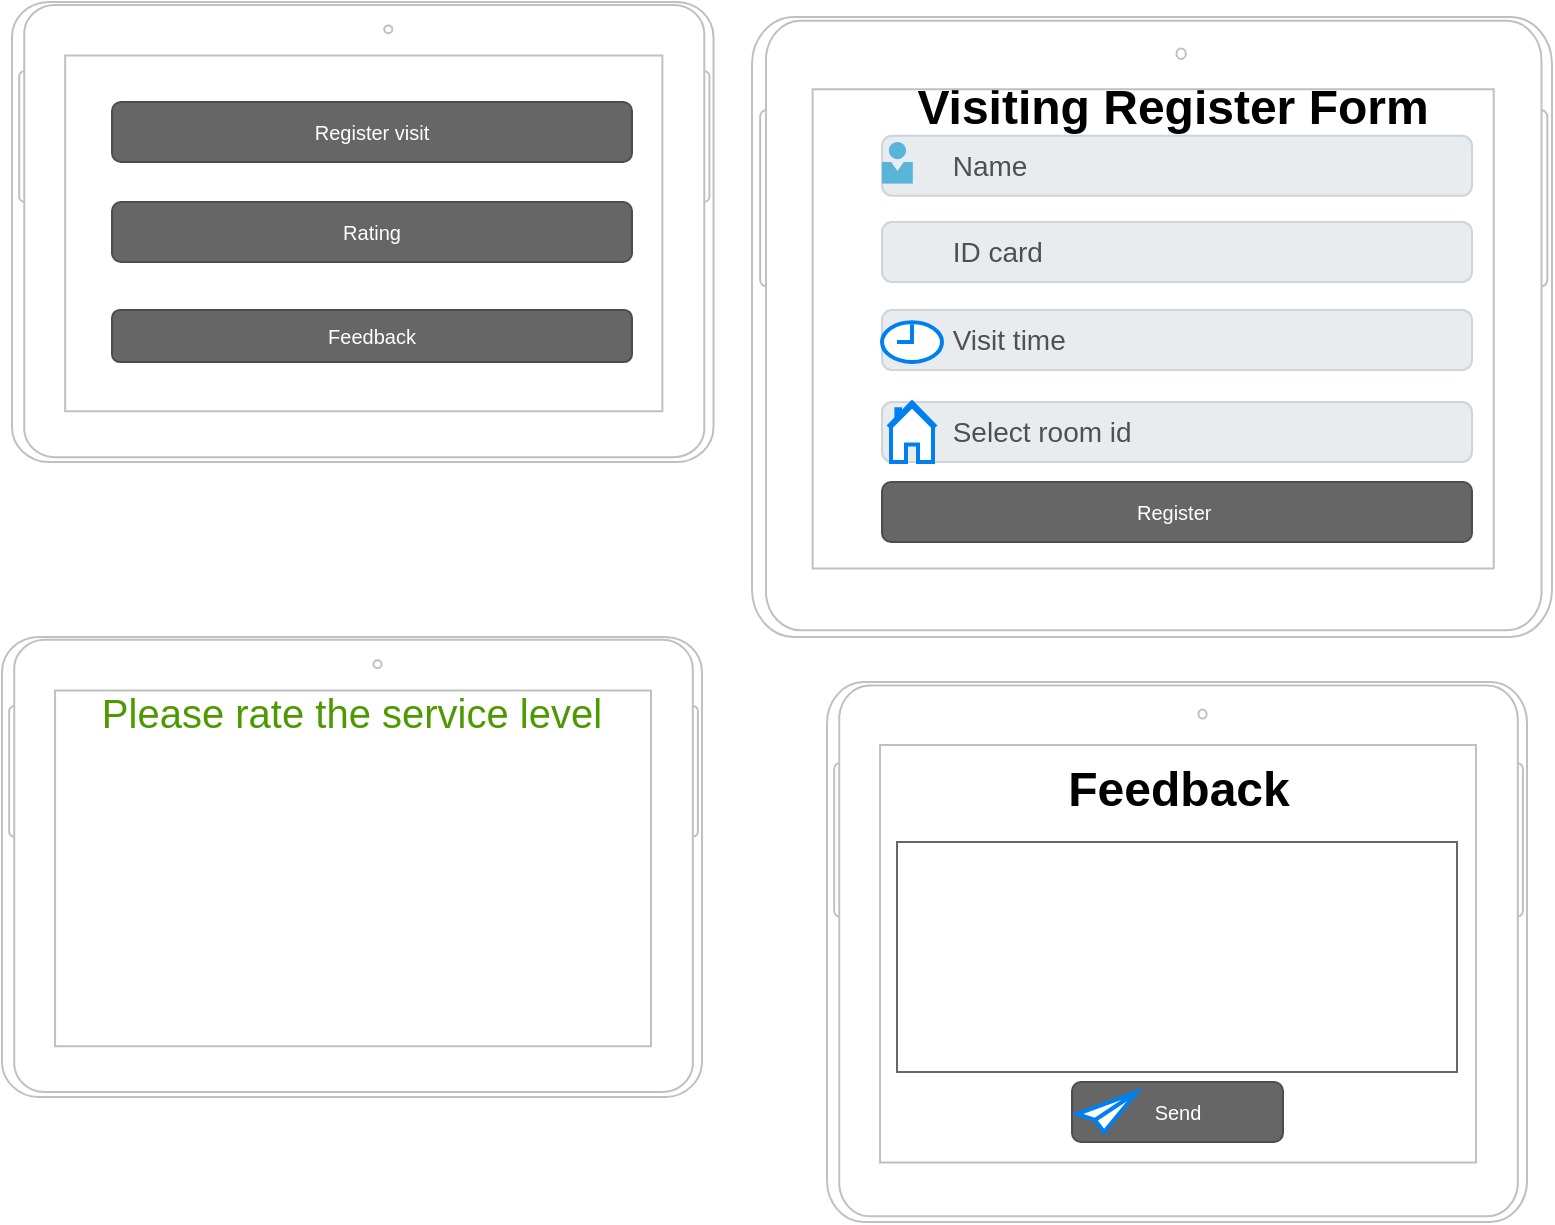 <mxfile version="21.0.6" type="github">
  <diagram name="Page-1" id="ERA9clVWiJN9jm6EAOTU">
    <mxGraphModel dx="1050" dy="549" grid="1" gridSize="10" guides="1" tooltips="1" connect="1" arrows="1" fold="1" page="1" pageScale="1" pageWidth="850" pageHeight="1100" math="0" shadow="0">
      <root>
        <mxCell id="0" />
        <mxCell id="1" parent="0" />
        <mxCell id="GEdyw78trVJxSbKYEeHb-15" value="&amp;nbsp; &amp;nbsp; &amp;nbsp; Name" style="html=1;shadow=0;dashed=0;shape=mxgraph.bootstrap.rrect;rSize=5;strokeColor=#CED4DA;strokeWidth=1;fillColor=#E9ECEF;fontColor=#505050;whiteSpace=wrap;align=left;verticalAlign=middle;spacingLeft=10;fontSize=14;" parent="1" vertex="1">
          <mxGeometry x="605" y="176.88" width="295" height="30" as="geometry" />
        </mxCell>
        <mxCell id="GEdyw78trVJxSbKYEeHb-16" value="&amp;nbsp; &amp;nbsp; &amp;nbsp; ID card" style="html=1;shadow=0;dashed=0;shape=mxgraph.bootstrap.rrect;rSize=5;strokeColor=#CED4DA;strokeWidth=1;fillColor=#E9ECEF;fontColor=#505050;whiteSpace=wrap;align=left;verticalAlign=middle;spacingLeft=10;fontSize=14;" parent="1" vertex="1">
          <mxGeometry x="605" y="220" width="295" height="30" as="geometry" />
        </mxCell>
        <mxCell id="GEdyw78trVJxSbKYEeHb-17" value="&amp;nbsp; &amp;nbsp; &amp;nbsp; Visit time" style="html=1;shadow=0;dashed=0;shape=mxgraph.bootstrap.rrect;rSize=5;strokeColor=#CED4DA;strokeWidth=1;fillColor=#E9ECEF;fontColor=#505050;whiteSpace=wrap;align=left;verticalAlign=middle;spacingLeft=10;fontSize=14;" parent="1" vertex="1">
          <mxGeometry x="605" y="264" width="295" height="30" as="geometry" />
        </mxCell>
        <mxCell id="GEdyw78trVJxSbKYEeHb-19" value="&amp;nbsp; &amp;nbsp; &amp;nbsp; Select room id" style="html=1;shadow=0;dashed=0;shape=mxgraph.bootstrap.rrect;rSize=5;strokeColor=#CED4DA;strokeWidth=1;fillColor=#E9ECEF;fontColor=#505050;whiteSpace=wrap;align=left;verticalAlign=middle;spacingLeft=10;fontSize=14;" parent="1" vertex="1">
          <mxGeometry x="605" y="310" width="295" height="30" as="geometry" />
        </mxCell>
        <mxCell id="GEdyw78trVJxSbKYEeHb-20" value="" style="shape=image;html=1;verticalAlign=top;verticalLabelPosition=bottom;labelBackgroundColor=#ffffff;imageAspect=0;aspect=fixed;image=https://cdn2.iconfinder.com/data/icons/navigation-set-arrows-part-two/32/Arrow_Drop_Down_Circle-128.png" parent="1" vertex="1">
          <mxGeometry x="863" y="313" width="24" height="24" as="geometry" />
        </mxCell>
        <mxCell id="GEdyw78trVJxSbKYEeHb-23" value="" style="shape=image;html=1;verticalAlign=top;verticalLabelPosition=bottom;labelBackgroundColor=#ffffff;imageAspect=0;aspect=fixed;image=https://cdn1.iconfinder.com/data/icons/unicons-line-vol-5/24/sad-128.png" parent="1" vertex="1">
          <mxGeometry x="350" y="515" width="70" height="70" as="geometry" />
        </mxCell>
        <mxCell id="GEdyw78trVJxSbKYEeHb-24" value="" style="shape=image;html=1;verticalAlign=top;verticalLabelPosition=bottom;labelBackgroundColor=#ffffff;imageAspect=0;aspect=fixed;image=https://cdn1.iconfinder.com/data/icons/unicons-line-vol-1/24/angry-128.png" parent="1" vertex="1">
          <mxGeometry x="200" y="515" width="70" height="70" as="geometry" />
        </mxCell>
        <mxCell id="GEdyw78trVJxSbKYEeHb-25" value="" style="shape=image;html=1;verticalAlign=top;verticalLabelPosition=bottom;labelBackgroundColor=#ffffff;imageAspect=0;aspect=fixed;image=https://cdn1.iconfinder.com/data/icons/unicons-line-vol-5/24/smile-beam-128.png" parent="1" vertex="1">
          <mxGeometry x="420" y="515" width="70" height="70" as="geometry" />
        </mxCell>
        <mxCell id="GEdyw78trVJxSbKYEeHb-26" value="" style="shape=image;html=1;verticalAlign=top;verticalLabelPosition=bottom;labelBackgroundColor=#ffffff;imageAspect=0;aspect=fixed;image=https://cdn1.iconfinder.com/data/icons/unicons-line-vol-5/24/sad-dizzy-128.png" parent="1" vertex="1">
          <mxGeometry x="280" y="515" width="70" height="70" as="geometry" />
        </mxCell>
        <mxCell id="GEdyw78trVJxSbKYEeHb-29" value="Please rate the service level" style="text;html=1;strokeColor=none;fillColor=none;align=center;verticalAlign=middle;whiteSpace=wrap;rounded=0;fontFamily=Helvetica;labelBackgroundColor=default;fontColor=#4D9900;fontSize=20;" parent="1" vertex="1">
          <mxGeometry x="210" y="450" width="260" height="30" as="geometry" />
        </mxCell>
        <mxCell id="GEdyw78trVJxSbKYEeHb-31" value="" style="verticalLabelPosition=bottom;verticalAlign=top;html=1;shadow=0;dashed=0;strokeWidth=1;shape=mxgraph.android.tab2;strokeColor=#c0c0c0;direction=north;" parent="1" vertex="1">
          <mxGeometry x="165" y="427.44" width="350" height="230" as="geometry" />
        </mxCell>
        <mxCell id="GEdyw78trVJxSbKYEeHb-32" value="" style="verticalLabelPosition=bottom;verticalAlign=top;html=1;shadow=0;dashed=0;strokeWidth=1;shape=mxgraph.android.tab2;strokeColor=#c0c0c0;direction=north;" parent="1" vertex="1">
          <mxGeometry x="170" y="110" width="350.75" height="230" as="geometry" />
        </mxCell>
        <mxCell id="GEdyw78trVJxSbKYEeHb-33" value="Register visit" style="rounded=1;html=1;shadow=0;dashed=0;whiteSpace=wrap;fontSize=10;fillColor=#666666;align=center;strokeColor=#4D4D4D;fontColor=#ffffff;" parent="1" vertex="1">
          <mxGeometry x="220" y="160" width="260" height="30" as="geometry" />
        </mxCell>
        <mxCell id="GEdyw78trVJxSbKYEeHb-34" value="Rating" style="rounded=1;html=1;shadow=0;dashed=0;whiteSpace=wrap;fontSize=10;fillColor=#666666;align=center;strokeColor=#4D4D4D;fontColor=#ffffff;" parent="1" vertex="1">
          <mxGeometry x="220" y="210" width="260" height="30" as="geometry" />
        </mxCell>
        <mxCell id="GEdyw78trVJxSbKYEeHb-35" value="Feedback" style="rounded=1;html=1;shadow=0;dashed=0;whiteSpace=wrap;fontSize=10;fillColor=#666666;align=center;strokeColor=#4D4D4D;fontColor=#ffffff;" parent="1" vertex="1">
          <mxGeometry x="220" y="264" width="260" height="26" as="geometry" />
        </mxCell>
        <mxCell id="GEdyw78trVJxSbKYEeHb-38" value="Visiting Register Form" style="text;strokeColor=none;fillColor=none;html=1;fontSize=24;fontStyle=1;verticalAlign=middle;align=center;" parent="1" vertex="1">
          <mxGeometry x="700" y="149.88" width="100" height="27" as="geometry" />
        </mxCell>
        <mxCell id="GEdyw78trVJxSbKYEeHb-40" value="Register&amp;nbsp;" style="rounded=1;html=1;shadow=0;dashed=0;whiteSpace=wrap;fontSize=10;fillColor=#666666;align=center;strokeColor=#4D4D4D;fontColor=#ffffff;" parent="1" vertex="1">
          <mxGeometry x="605" y="350" width="295" height="30" as="geometry" />
        </mxCell>
        <mxCell id="GEdyw78trVJxSbKYEeHb-42" value="" style="verticalLabelPosition=bottom;verticalAlign=top;html=1;shadow=0;dashed=0;strokeWidth=1;shape=mxgraph.android.tab2;strokeColor=#c0c0c0;direction=north;" parent="1" vertex="1">
          <mxGeometry x="577.5" y="450" width="350" height="270" as="geometry" />
        </mxCell>
        <mxCell id="GEdyw78trVJxSbKYEeHb-44" value="Feedback" style="text;strokeColor=none;fillColor=none;html=1;fontSize=24;fontStyle=1;verticalAlign=middle;align=center;" parent="1" vertex="1">
          <mxGeometry x="702.5" y="490" width="100" height="27" as="geometry" />
        </mxCell>
        <mxCell id="GEdyw78trVJxSbKYEeHb-45" value="" style="strokeWidth=1;shadow=0;dashed=0;align=center;html=1;shape=mxgraph.mockup.text.textBox;fontColor=#666666;align=left;fontSize=17;spacingLeft=4;spacingTop=-3;whiteSpace=wrap;strokeColor=#666666;mainText=" parent="1" vertex="1">
          <mxGeometry x="612.5" y="530" width="280" height="115" as="geometry" />
        </mxCell>
        <mxCell id="9Ig8hGc-oL2lYwAAS766-1" value="Send" style="rounded=1;html=1;shadow=0;dashed=0;whiteSpace=wrap;fontSize=10;fillColor=#666666;align=center;strokeColor=#4D4D4D;fontColor=#ffffff;" parent="1" vertex="1">
          <mxGeometry x="700" y="650" width="105.5" height="30" as="geometry" />
        </mxCell>
        <mxCell id="9Ig8hGc-oL2lYwAAS766-2" value="" style="html=1;verticalLabelPosition=bottom;align=center;labelBackgroundColor=#ffffff;verticalAlign=top;strokeWidth=2;strokeColor=#0080F0;shadow=0;dashed=0;shape=mxgraph.ios7.icons.pointer;" parent="1" vertex="1">
          <mxGeometry x="702.5" y="655" width="30" height="20" as="geometry" />
        </mxCell>
        <mxCell id="9Ig8hGc-oL2lYwAAS766-4" value="" style="shape=image;html=1;verticalAlign=top;verticalLabelPosition=bottom;labelBackgroundColor=#ffffff;imageAspect=0;aspect=fixed;image=https://cdn0.iconfinder.com/data/icons/communication-technology/500/list-128.png" parent="1" vertex="1">
          <mxGeometry x="680" y="334.75" width="60.5" height="60.5" as="geometry" />
        </mxCell>
        <mxCell id="9Ig8hGc-oL2lYwAAS766-6" value="" style="sketch=0;aspect=fixed;html=1;points=[];align=center;image;fontSize=12;image=img/lib/mscae/Person.svg;" parent="1" vertex="1">
          <mxGeometry x="605" y="180" width="15.45" height="20.88" as="geometry" />
        </mxCell>
        <mxCell id="9Ig8hGc-oL2lYwAAS766-8" value="" style="shape=image;html=1;verticalAlign=top;verticalLabelPosition=bottom;labelBackgroundColor=#ffffff;imageAspect=0;aspect=fixed;image=https://cdn0.iconfinder.com/data/icons/payment-76/512/identity-128.png" parent="1" vertex="1">
          <mxGeometry x="605" y="223" width="27" height="27" as="geometry" />
        </mxCell>
        <mxCell id="9Ig8hGc-oL2lYwAAS766-9" value="" style="html=1;verticalLabelPosition=bottom;align=center;labelBackgroundColor=#ffffff;verticalAlign=top;strokeWidth=2;strokeColor=#0080F0;shadow=0;dashed=0;shape=mxgraph.ios7.icons.clock;" parent="1" vertex="1">
          <mxGeometry x="605" y="270.12" width="30" height="19.88" as="geometry" />
        </mxCell>
        <mxCell id="9Ig8hGc-oL2lYwAAS766-10" value="" style="html=1;verticalLabelPosition=bottom;align=center;labelBackgroundColor=#ffffff;verticalAlign=top;strokeWidth=2;strokeColor=#0080F0;shadow=0;dashed=0;shape=mxgraph.ios7.icons.home;" parent="1" vertex="1">
          <mxGeometry x="608" y="310.12" width="24" height="29.88" as="geometry" />
        </mxCell>
        <mxCell id="9Ig8hGc-oL2lYwAAS766-11" value="" style="shape=image;html=1;verticalAlign=top;verticalLabelPosition=bottom;labelBackgroundColor=#ffffff;imageAspect=0;aspect=fixed;image=https://cdn0.iconfinder.com/data/icons/communication-technology/500/list-128.png" parent="1" vertex="1">
          <mxGeometry x="260" y="144.75" width="60.5" height="60.5" as="geometry" />
        </mxCell>
        <mxCell id="9Ig8hGc-oL2lYwAAS766-12" value="" style="shape=image;html=1;verticalAlign=top;verticalLabelPosition=bottom;labelBackgroundColor=#ffffff;imageAspect=0;aspect=fixed;image=https://cdn1.iconfinder.com/data/icons/unicons-line-vol-5/24/smile-128.png" parent="1" vertex="1">
          <mxGeometry x="270" y="206.5" width="37" height="37" as="geometry" />
        </mxCell>
        <mxCell id="9Ig8hGc-oL2lYwAAS766-13" value="" style="shape=image;html=1;verticalAlign=top;verticalLabelPosition=bottom;labelBackgroundColor=#ffffff;imageAspect=0;aspect=fixed;image=https://cdn1.iconfinder.com/data/icons/unicons-line-vol-2/24/comment-notes-128.png" parent="1" vertex="1">
          <mxGeometry x="272.75" y="261.25" width="31.5" height="31.5" as="geometry" />
        </mxCell>
        <mxCell id="m4gIUs27mQhMbzSMWbz8-1" value="" style="verticalLabelPosition=bottom;verticalAlign=top;html=1;shadow=0;dashed=0;strokeWidth=1;shape=mxgraph.android.tab2;strokeColor=#c0c0c0;direction=north;" vertex="1" parent="1">
          <mxGeometry x="540" y="117.44" width="400" height="310" as="geometry" />
        </mxCell>
      </root>
    </mxGraphModel>
  </diagram>
</mxfile>
